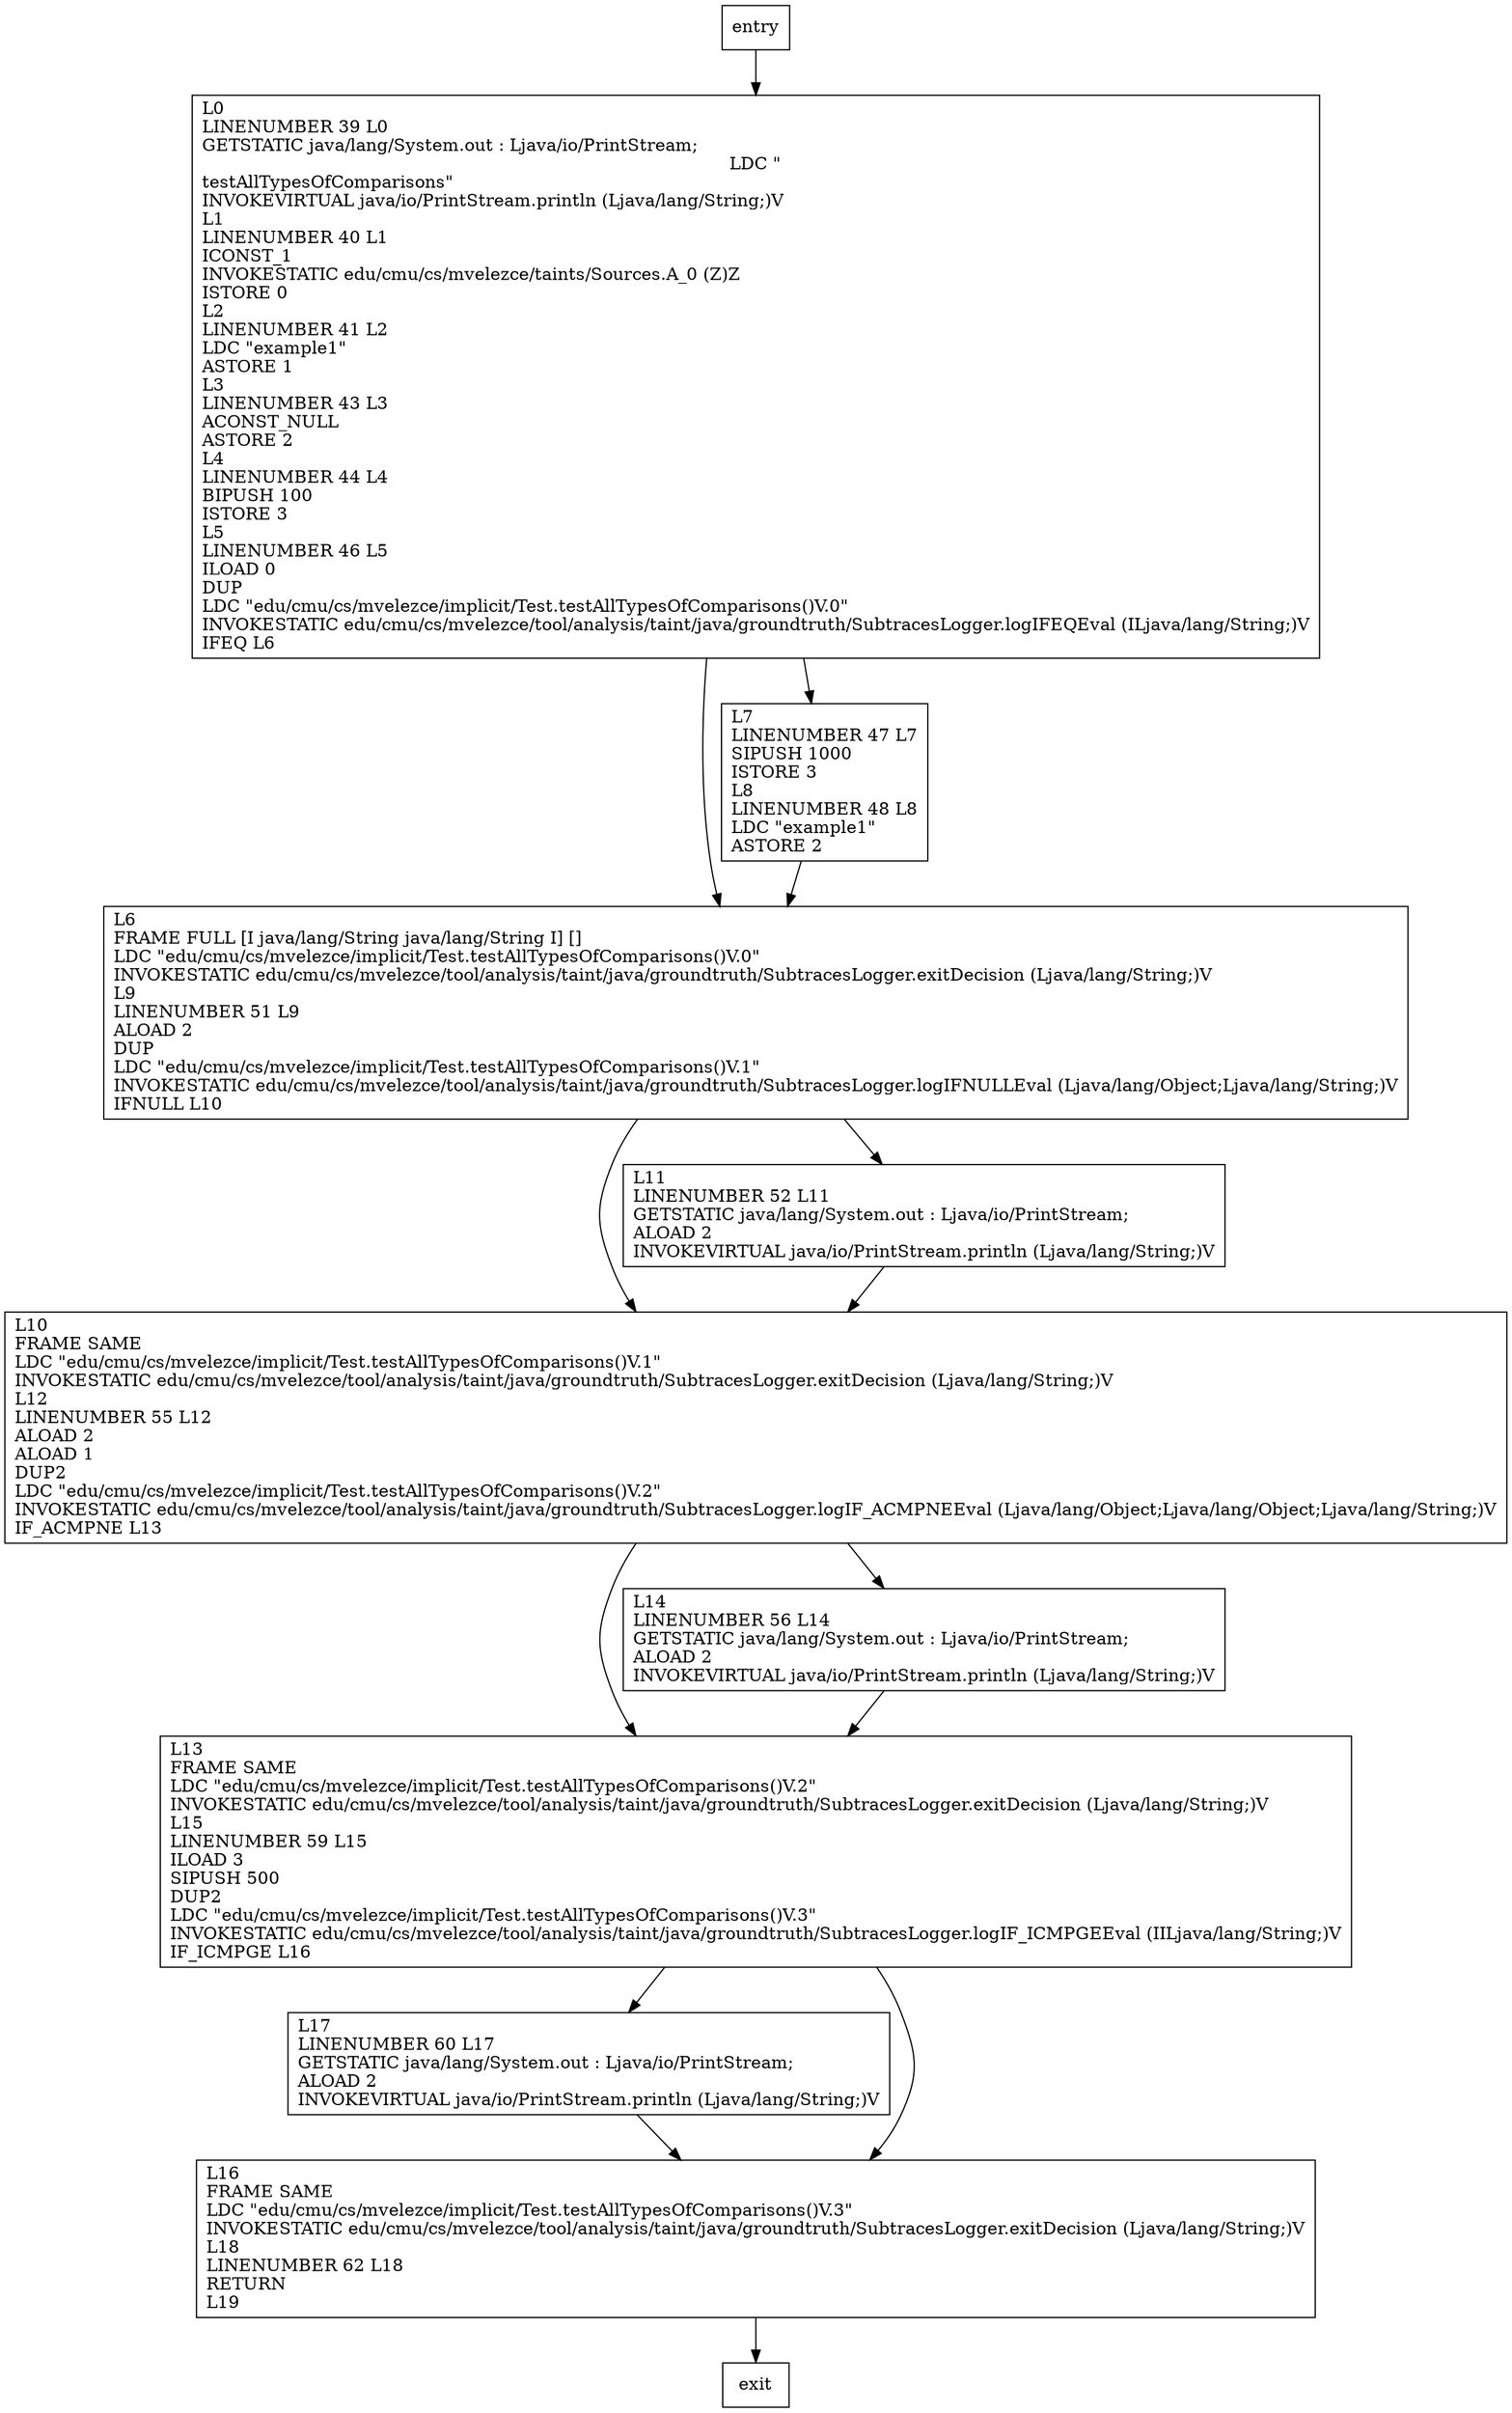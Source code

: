 digraph testAllTypesOfComparisons {
node [shape=record];
877499425 [label="L0\lLINENUMBER 39 L0\lGETSTATIC java/lang/System.out : Ljava/io/PrintStream;\lLDC \"\ntestAllTypesOfComparisons\"\lINVOKEVIRTUAL java/io/PrintStream.println (Ljava/lang/String;)V\lL1\lLINENUMBER 40 L1\lICONST_1\lINVOKESTATIC edu/cmu/cs/mvelezce/taints/Sources.A_0 (Z)Z\lISTORE 0\lL2\lLINENUMBER 41 L2\lLDC \"example1\"\lASTORE 1\lL3\lLINENUMBER 43 L3\lACONST_NULL\lASTORE 2\lL4\lLINENUMBER 44 L4\lBIPUSH 100\lISTORE 3\lL5\lLINENUMBER 46 L5\lILOAD 0\lDUP\lLDC \"edu/cmu/cs/mvelezce/implicit/Test.testAllTypesOfComparisons()V.0\"\lINVOKESTATIC edu/cmu/cs/mvelezce/tool/analysis/taint/java/groundtruth/SubtracesLogger.logIFEQEval (ILjava/lang/String;)V\lIFEQ L6\l"];
1163409024 [label="L10\lFRAME SAME\lLDC \"edu/cmu/cs/mvelezce/implicit/Test.testAllTypesOfComparisons()V.1\"\lINVOKESTATIC edu/cmu/cs/mvelezce/tool/analysis/taint/java/groundtruth/SubtracesLogger.exitDecision (Ljava/lang/String;)V\lL12\lLINENUMBER 55 L12\lALOAD 2\lALOAD 1\lDUP2\lLDC \"edu/cmu/cs/mvelezce/implicit/Test.testAllTypesOfComparisons()V.2\"\lINVOKESTATIC edu/cmu/cs/mvelezce/tool/analysis/taint/java/groundtruth/SubtracesLogger.logIF_ACMPNEEval (Ljava/lang/Object;Ljava/lang/Object;Ljava/lang/String;)V\lIF_ACMPNE L13\l"];
58257562 [label="L13\lFRAME SAME\lLDC \"edu/cmu/cs/mvelezce/implicit/Test.testAllTypesOfComparisons()V.2\"\lINVOKESTATIC edu/cmu/cs/mvelezce/tool/analysis/taint/java/groundtruth/SubtracesLogger.exitDecision (Ljava/lang/String;)V\lL15\lLINENUMBER 59 L15\lILOAD 3\lSIPUSH 500\lDUP2\lLDC \"edu/cmu/cs/mvelezce/implicit/Test.testAllTypesOfComparisons()V.3\"\lINVOKESTATIC edu/cmu/cs/mvelezce/tool/analysis/taint/java/groundtruth/SubtracesLogger.logIF_ICMPGEEval (IILjava/lang/String;)V\lIF_ICMPGE L16\l"];
1289348230 [label="L6\lFRAME FULL [I java/lang/String java/lang/String I] []\lLDC \"edu/cmu/cs/mvelezce/implicit/Test.testAllTypesOfComparisons()V.0\"\lINVOKESTATIC edu/cmu/cs/mvelezce/tool/analysis/taint/java/groundtruth/SubtracesLogger.exitDecision (Ljava/lang/String;)V\lL9\lLINENUMBER 51 L9\lALOAD 2\lDUP\lLDC \"edu/cmu/cs/mvelezce/implicit/Test.testAllTypesOfComparisons()V.1\"\lINVOKESTATIC edu/cmu/cs/mvelezce/tool/analysis/taint/java/groundtruth/SubtracesLogger.logIFNULLEval (Ljava/lang/Object;Ljava/lang/String;)V\lIFNULL L10\l"];
493639056 [label="L11\lLINENUMBER 52 L11\lGETSTATIC java/lang/System.out : Ljava/io/PrintStream;\lALOAD 2\lINVOKEVIRTUAL java/io/PrintStream.println (Ljava/lang/String;)V\l"];
2085090736 [label="L17\lLINENUMBER 60 L17\lGETSTATIC java/lang/System.out : Ljava/io/PrintStream;\lALOAD 2\lINVOKEVIRTUAL java/io/PrintStream.println (Ljava/lang/String;)V\l"];
2016354446 [label="L16\lFRAME SAME\lLDC \"edu/cmu/cs/mvelezce/implicit/Test.testAllTypesOfComparisons()V.3\"\lINVOKESTATIC edu/cmu/cs/mvelezce/tool/analysis/taint/java/groundtruth/SubtracesLogger.exitDecision (Ljava/lang/String;)V\lL18\lLINENUMBER 62 L18\lRETURN\lL19\l"];
721288387 [label="L7\lLINENUMBER 47 L7\lSIPUSH 1000\lISTORE 3\lL8\lLINENUMBER 48 L8\lLDC \"example1\"\lASTORE 2\l"];
1176901497 [label="L14\lLINENUMBER 56 L14\lGETSTATIC java/lang/System.out : Ljava/io/PrintStream;\lALOAD 2\lINVOKEVIRTUAL java/io/PrintStream.println (Ljava/lang/String;)V\l"];
entry;
exit;
entry -> 877499425;
877499425 -> 1289348230;
877499425 -> 721288387;
1163409024 -> 58257562;
1163409024 -> 1176901497;
58257562 -> 2085090736;
58257562 -> 2016354446;
1289348230 -> 1163409024;
1289348230 -> 493639056;
493639056 -> 1163409024;
2085090736 -> 2016354446;
2016354446 -> exit;
721288387 -> 1289348230;
1176901497 -> 58257562;
}
